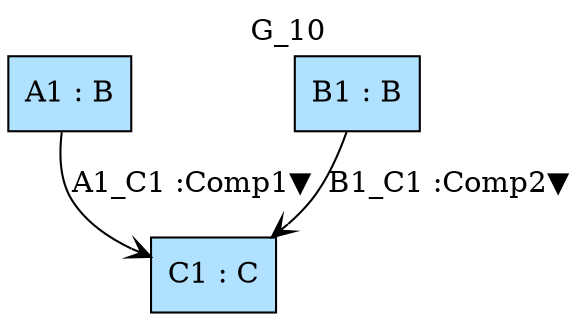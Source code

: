 digraph {graph[label=G_10,labelloc=tl,labelfontsize=12];
"A1"[shape=box,fillcolor=lightskyblue1,style = filled,label="A1 : B"];
"B1"[shape=box,fillcolor=lightskyblue1,style = filled,label="B1 : B"];
"C1"[shape=box,fillcolor=lightskyblue1,style = filled,label="C1 : C"];

"A1"->"C1"[label="A1_C1 :Comp1▼",arrowhead=vee];
"B1"->"C1"[label="B1_C1 :Comp2▼",arrowhead=vee];
}